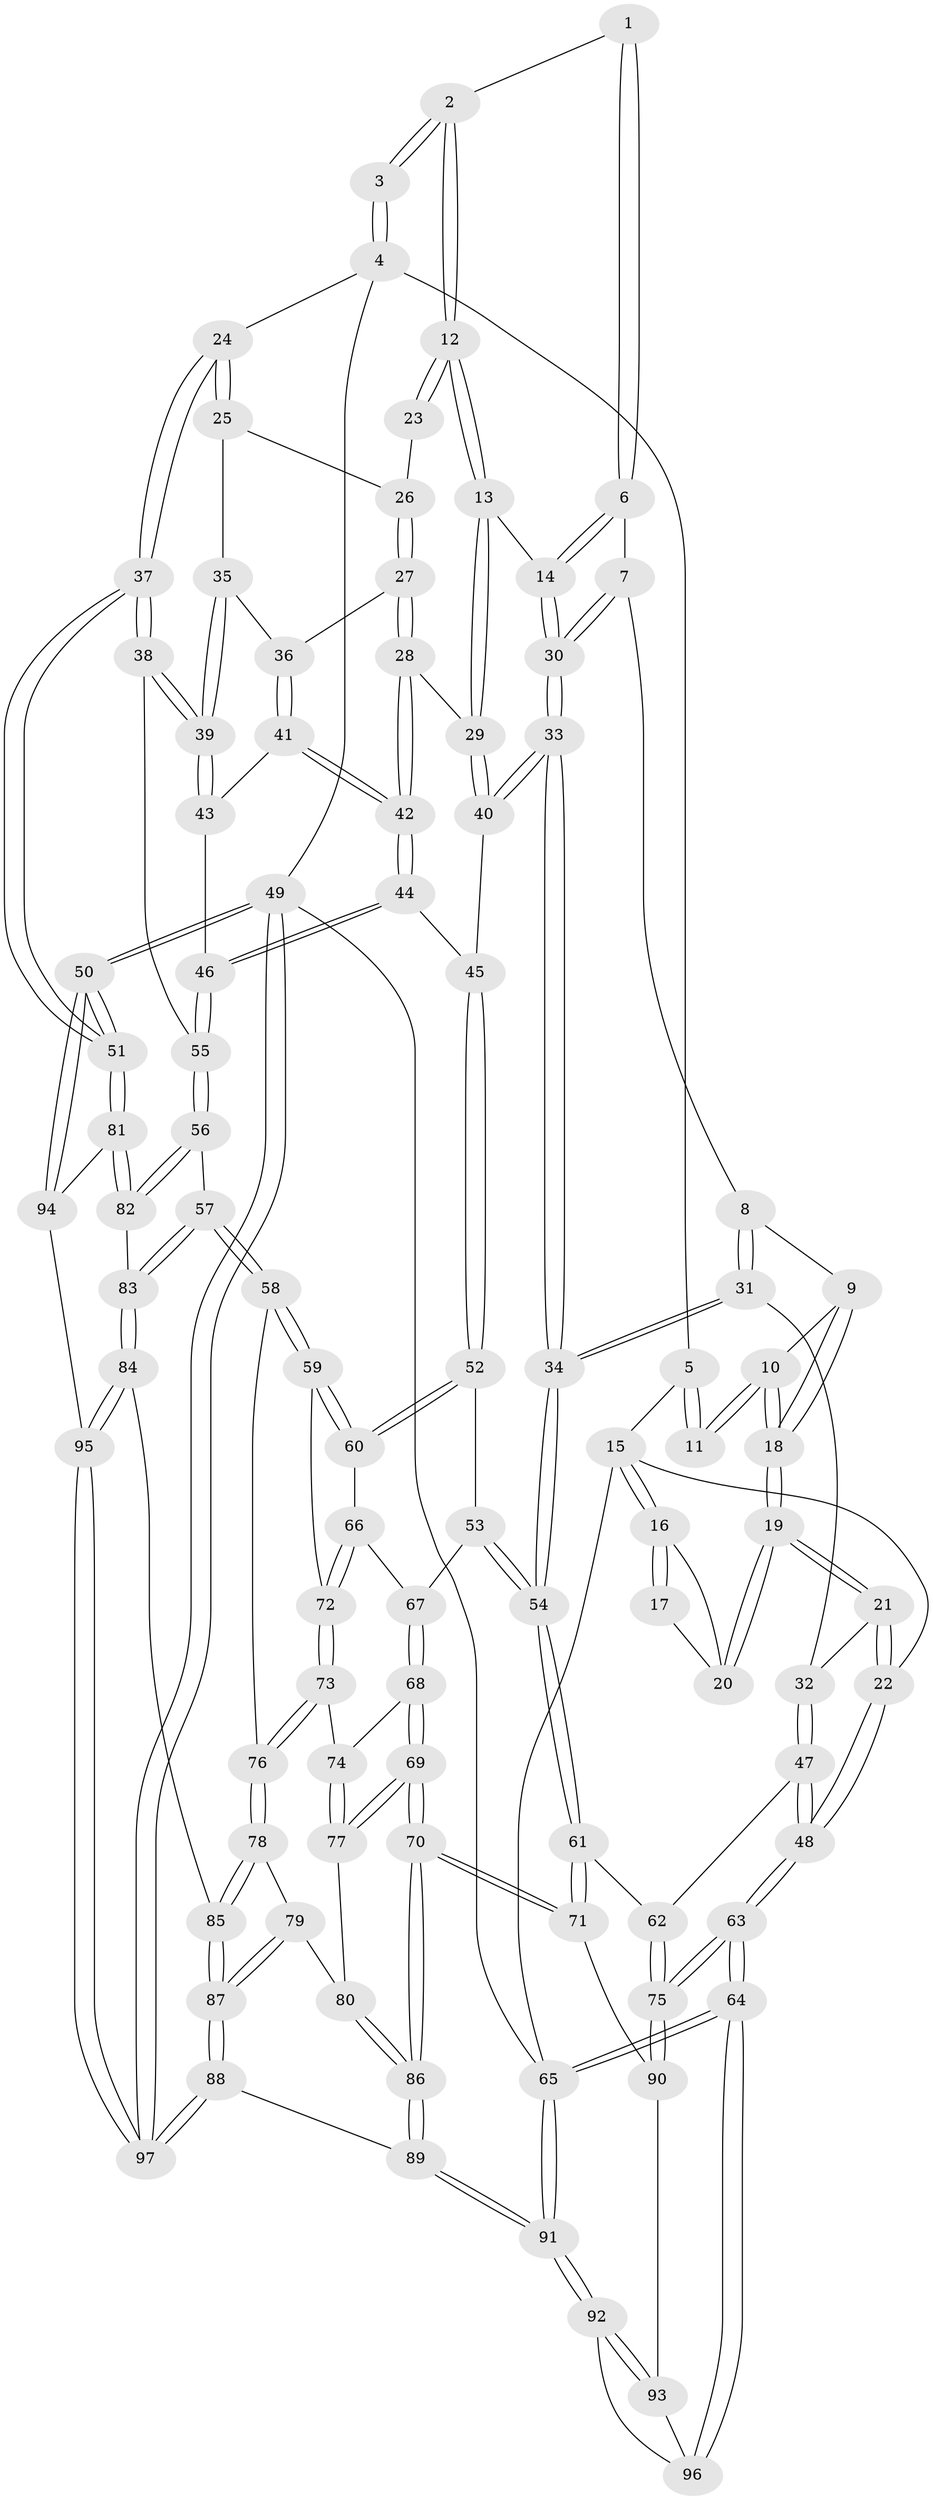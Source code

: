 // Generated by graph-tools (version 1.1) at 2025/38/03/09/25 02:38:32]
// undirected, 97 vertices, 239 edges
graph export_dot {
graph [start="1"]
  node [color=gray90,style=filled];
  1 [pos="+0.43414507190887003+0"];
  2 [pos="+0.43867394462087944+0"];
  3 [pos="+1+0"];
  4 [pos="+1+0"];
  5 [pos="+0.2500937629446602+0"];
  6 [pos="+0.45508804817048+0.165353314127635"];
  7 [pos="+0.39654726707783217+0.20263775033736042"];
  8 [pos="+0.3895049207273671+0.2062863536167315"];
  9 [pos="+0.3750450285373911+0.20812092844324534"];
  10 [pos="+0.20721820429801066+0.02936663700985971"];
  11 [pos="+0.20188255160743235+0"];
  12 [pos="+0.722988237461988+0.16909469175031414"];
  13 [pos="+0.6619125059566889+0.2508897188403367"];
  14 [pos="+0.5363146896515407+0.2260168007422326"];
  15 [pos="+0+0.09904616085758339"];
  16 [pos="+0+0.10476018707222046"];
  17 [pos="+0.1535081028275884+0"];
  18 [pos="+0.19962683232193734+0.25528247626334544"];
  19 [pos="+0.1386613655641466+0.33615254733827743"];
  20 [pos="+0.04742548271379072+0.12670168834219347"];
  21 [pos="+0.1288381498455997+0.3620865291970769"];
  22 [pos="+0+0.37387814849085504"];
  23 [pos="+0.8077989470204998+0.11619216906190628"];
  24 [pos="+1+0"];
  25 [pos="+0.9387690545996946+0.2888085393875637"];
  26 [pos="+0.8706866906009385+0.24709517007960818"];
  27 [pos="+0.8370445078189716+0.3284575360131232"];
  28 [pos="+0.7283981990203126+0.3369338562772663"];
  29 [pos="+0.6629583814581766+0.25467025808043314"];
  30 [pos="+0.4494243827627839+0.4136632341044061"];
  31 [pos="+0.3556349636406784+0.46907221371490765"];
  32 [pos="+0.14181717582822725+0.3788082433572426"];
  33 [pos="+0.42132805887928765+0.4941353473500949"];
  34 [pos="+0.4064628440795417+0.5066445438513818"];
  35 [pos="+0.9320332274737285+0.3386399011294443"];
  36 [pos="+0.8855454956241295+0.36036930296214603"];
  37 [pos="+1+0.5250013265267158"];
  38 [pos="+1+0.5249467566995311"];
  39 [pos="+1+0.4955991177716364"];
  40 [pos="+0.5646896413099369+0.44589400495225895"];
  41 [pos="+0.869275627755258+0.43165326844159096"];
  42 [pos="+0.7525990750592385+0.45135788361564116"];
  43 [pos="+0.8996868289035037+0.4561753763962651"];
  44 [pos="+0.7394134619968026+0.48546865474707546"];
  45 [pos="+0.7063184435411117+0.5138983809887954"];
  46 [pos="+0.8558473280810799+0.5599670516995607"];
  47 [pos="+0.1253044699291107+0.5491040480829303"];
  48 [pos="+0+0.6762760537237885"];
  49 [pos="+1+1"];
  50 [pos="+1+1"];
  51 [pos="+1+0.9083849997110859"];
  52 [pos="+0.6908802500819677+0.5731587999472599"];
  53 [pos="+0.5559077403422206+0.6116552507721841"];
  54 [pos="+0.40971186827547335+0.5376970425887236"];
  55 [pos="+0.902815110723163+0.6407855609724346"];
  56 [pos="+0.8548036745643922+0.704574040918414"];
  57 [pos="+0.8028747984547692+0.7291451547505717"];
  58 [pos="+0.7853946855852415+0.7240950621010552"];
  59 [pos="+0.7442945712773604+0.6797369093125109"];
  60 [pos="+0.7294673564735296+0.6557822628730182"];
  61 [pos="+0.31347753316419297+0.7671015073058441"];
  62 [pos="+0.1499701911237049+0.6448212149501998"];
  63 [pos="+0+0.7767734834418638"];
  64 [pos="+0+0.8041270135925478"];
  65 [pos="+0+1"];
  66 [pos="+0.583122500806277+0.6772345522458865"];
  67 [pos="+0.567962302582607+0.6544648041787537"];
  68 [pos="+0.5110606482512363+0.7299508717891842"];
  69 [pos="+0.3298271344170707+0.7815037821445684"];
  70 [pos="+0.3163506472175285+0.779628298904662"];
  71 [pos="+0.3147058002043551+0.7778639832278543"];
  72 [pos="+0.5960334482424271+0.7105611850507593"];
  73 [pos="+0.5940140989826824+0.7410456519527635"];
  74 [pos="+0.5785202353849815+0.7480609650457986"];
  75 [pos="+0+0.769506152642252"];
  76 [pos="+0.6591501633288976+0.7974590826186394"];
  77 [pos="+0.5139139550497298+0.8411109952834573"];
  78 [pos="+0.644554068617294+0.833622290955052"];
  79 [pos="+0.5740394822281397+0.8822346871613608"];
  80 [pos="+0.5628800530331852+0.879649454767282"];
  81 [pos="+1+0.8618170242542544"];
  82 [pos="+1+0.8576826650963814"];
  83 [pos="+0.8181967553726031+0.8826379461944044"];
  84 [pos="+0.8035941858375696+0.9262359993730862"];
  85 [pos="+0.730675597362782+0.9184497104602211"];
  86 [pos="+0.38101193205126666+1"];
  87 [pos="+0.6222264421974013+0.9777460019690593"];
  88 [pos="+0.5907377882131838+1"];
  89 [pos="+0.38354243825737744+1"];
  90 [pos="+0.1990337990324653+0.8347814318213309"];
  91 [pos="+0.053853573238025775+1"];
  92 [pos="+0.13129072561006921+0.9641619330509986"];
  93 [pos="+0.14721511279703842+0.9222964654526037"];
  94 [pos="+0.9041043296086764+0.9582237921524533"];
  95 [pos="+0.8183765695847697+0.9727451394856841"];
  96 [pos="+0+0.8540673397210611"];
  97 [pos="+0.8054321397992933+1"];
  1 -- 2;
  1 -- 6;
  1 -- 6;
  2 -- 3;
  2 -- 3;
  2 -- 12;
  2 -- 12;
  3 -- 4;
  3 -- 4;
  4 -- 5;
  4 -- 24;
  4 -- 49;
  5 -- 11;
  5 -- 11;
  5 -- 15;
  6 -- 7;
  6 -- 14;
  6 -- 14;
  7 -- 8;
  7 -- 30;
  7 -- 30;
  8 -- 9;
  8 -- 31;
  8 -- 31;
  9 -- 10;
  9 -- 18;
  9 -- 18;
  10 -- 11;
  10 -- 11;
  10 -- 18;
  10 -- 18;
  12 -- 13;
  12 -- 13;
  12 -- 23;
  12 -- 23;
  13 -- 14;
  13 -- 29;
  13 -- 29;
  14 -- 30;
  14 -- 30;
  15 -- 16;
  15 -- 16;
  15 -- 22;
  15 -- 65;
  16 -- 17;
  16 -- 17;
  16 -- 20;
  17 -- 20;
  18 -- 19;
  18 -- 19;
  19 -- 20;
  19 -- 20;
  19 -- 21;
  19 -- 21;
  21 -- 22;
  21 -- 22;
  21 -- 32;
  22 -- 48;
  22 -- 48;
  23 -- 26;
  24 -- 25;
  24 -- 25;
  24 -- 37;
  24 -- 37;
  25 -- 26;
  25 -- 35;
  26 -- 27;
  26 -- 27;
  27 -- 28;
  27 -- 28;
  27 -- 36;
  28 -- 29;
  28 -- 42;
  28 -- 42;
  29 -- 40;
  29 -- 40;
  30 -- 33;
  30 -- 33;
  31 -- 32;
  31 -- 34;
  31 -- 34;
  32 -- 47;
  32 -- 47;
  33 -- 34;
  33 -- 34;
  33 -- 40;
  33 -- 40;
  34 -- 54;
  34 -- 54;
  35 -- 36;
  35 -- 39;
  35 -- 39;
  36 -- 41;
  36 -- 41;
  37 -- 38;
  37 -- 38;
  37 -- 51;
  37 -- 51;
  38 -- 39;
  38 -- 39;
  38 -- 55;
  39 -- 43;
  39 -- 43;
  40 -- 45;
  41 -- 42;
  41 -- 42;
  41 -- 43;
  42 -- 44;
  42 -- 44;
  43 -- 46;
  44 -- 45;
  44 -- 46;
  44 -- 46;
  45 -- 52;
  45 -- 52;
  46 -- 55;
  46 -- 55;
  47 -- 48;
  47 -- 48;
  47 -- 62;
  48 -- 63;
  48 -- 63;
  49 -- 50;
  49 -- 50;
  49 -- 97;
  49 -- 97;
  49 -- 65;
  50 -- 51;
  50 -- 51;
  50 -- 94;
  50 -- 94;
  51 -- 81;
  51 -- 81;
  52 -- 53;
  52 -- 60;
  52 -- 60;
  53 -- 54;
  53 -- 54;
  53 -- 67;
  54 -- 61;
  54 -- 61;
  55 -- 56;
  55 -- 56;
  56 -- 57;
  56 -- 82;
  56 -- 82;
  57 -- 58;
  57 -- 58;
  57 -- 83;
  57 -- 83;
  58 -- 59;
  58 -- 59;
  58 -- 76;
  59 -- 60;
  59 -- 60;
  59 -- 72;
  60 -- 66;
  61 -- 62;
  61 -- 71;
  61 -- 71;
  62 -- 75;
  62 -- 75;
  63 -- 64;
  63 -- 64;
  63 -- 75;
  63 -- 75;
  64 -- 65;
  64 -- 65;
  64 -- 96;
  64 -- 96;
  65 -- 91;
  65 -- 91;
  66 -- 67;
  66 -- 72;
  66 -- 72;
  67 -- 68;
  67 -- 68;
  68 -- 69;
  68 -- 69;
  68 -- 74;
  69 -- 70;
  69 -- 70;
  69 -- 77;
  69 -- 77;
  70 -- 71;
  70 -- 71;
  70 -- 86;
  70 -- 86;
  71 -- 90;
  72 -- 73;
  72 -- 73;
  73 -- 74;
  73 -- 76;
  73 -- 76;
  74 -- 77;
  74 -- 77;
  75 -- 90;
  75 -- 90;
  76 -- 78;
  76 -- 78;
  77 -- 80;
  78 -- 79;
  78 -- 85;
  78 -- 85;
  79 -- 80;
  79 -- 87;
  79 -- 87;
  80 -- 86;
  80 -- 86;
  81 -- 82;
  81 -- 82;
  81 -- 94;
  82 -- 83;
  83 -- 84;
  83 -- 84;
  84 -- 85;
  84 -- 95;
  84 -- 95;
  85 -- 87;
  85 -- 87;
  86 -- 89;
  86 -- 89;
  87 -- 88;
  87 -- 88;
  88 -- 89;
  88 -- 97;
  88 -- 97;
  89 -- 91;
  89 -- 91;
  90 -- 93;
  91 -- 92;
  91 -- 92;
  92 -- 93;
  92 -- 93;
  92 -- 96;
  93 -- 96;
  94 -- 95;
  95 -- 97;
  95 -- 97;
}
